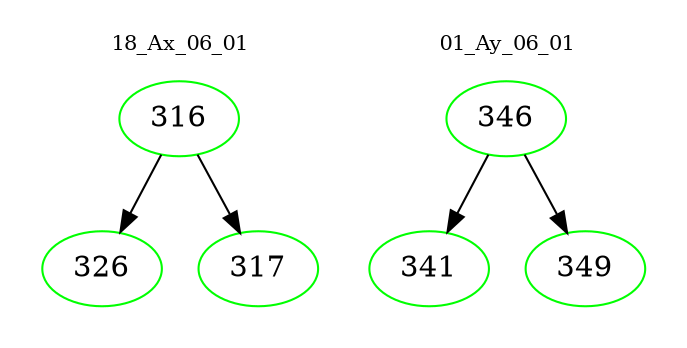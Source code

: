 digraph{
subgraph cluster_0 {
color = white
label = "18_Ax_06_01";
fontsize=10;
T0_316 [label="316", color="green"]
T0_316 -> T0_326 [color="black"]
T0_326 [label="326", color="green"]
T0_316 -> T0_317 [color="black"]
T0_317 [label="317", color="green"]
}
subgraph cluster_1 {
color = white
label = "01_Ay_06_01";
fontsize=10;
T1_346 [label="346", color="green"]
T1_346 -> T1_341 [color="black"]
T1_341 [label="341", color="green"]
T1_346 -> T1_349 [color="black"]
T1_349 [label="349", color="green"]
}
}

